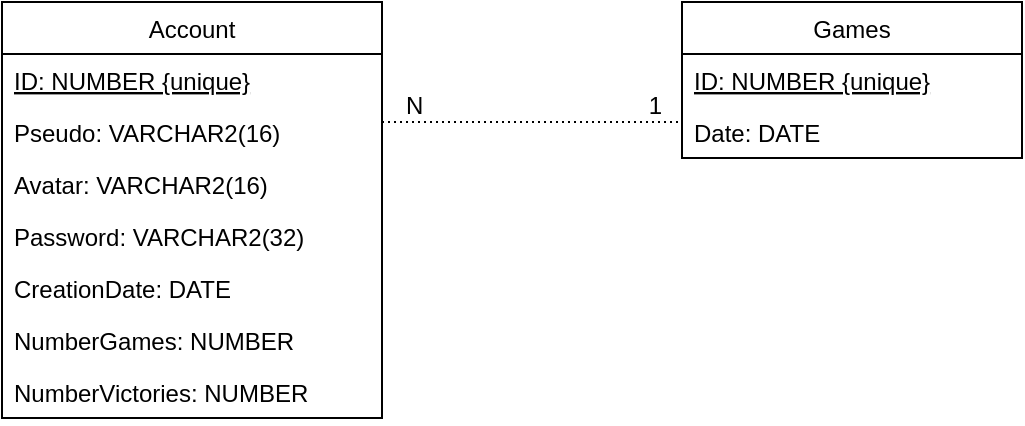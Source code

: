 <mxfile version="16.4.5" type="device"><diagram id="y9CWNul12ru1GSbjPBCQ" name="Page-1"><mxGraphModel dx="1422" dy="767" grid="1" gridSize="10" guides="1" tooltips="1" connect="1" arrows="1" fold="1" page="1" pageScale="1" pageWidth="413" pageHeight="291" math="0" shadow="0"><root><mxCell id="0"/><mxCell id="1" parent="0"/><mxCell id="-s03Ld5nElNMC9B5OQXt-2" value="Account" style="swimlane;fontStyle=0;childLayout=stackLayout;horizontal=1;startSize=26;fillColor=none;horizontalStack=0;resizeParent=1;resizeParentMax=0;resizeLast=0;collapsible=1;marginBottom=0;" parent="1" vertex="1"><mxGeometry x="160" y="200" width="190" height="208" as="geometry"/></mxCell><mxCell id="-s03Ld5nElNMC9B5OQXt-3" value="ID: NUMBER {unique}" style="text;strokeColor=none;fillColor=none;align=left;verticalAlign=top;spacingLeft=4;spacingRight=4;overflow=hidden;rotatable=0;points=[[0,0.5],[1,0.5]];portConstraint=eastwest;fontStyle=4" parent="-s03Ld5nElNMC9B5OQXt-2" vertex="1"><mxGeometry y="26" width="190" height="26" as="geometry"/></mxCell><mxCell id="-s03Ld5nElNMC9B5OQXt-4" value="Pseudo: VARCHAR2(16)" style="text;strokeColor=none;fillColor=none;align=left;verticalAlign=top;spacingLeft=4;spacingRight=4;overflow=hidden;rotatable=0;points=[[0,0.5],[1,0.5]];portConstraint=eastwest;" parent="-s03Ld5nElNMC9B5OQXt-2" vertex="1"><mxGeometry y="52" width="190" height="26" as="geometry"/></mxCell><mxCell id="-s03Ld5nElNMC9B5OQXt-19" value="Avatar: VARCHAR2(16)" style="text;strokeColor=none;fillColor=none;align=left;verticalAlign=top;spacingLeft=4;spacingRight=4;overflow=hidden;rotatable=0;points=[[0,0.5],[1,0.5]];portConstraint=eastwest;" parent="-s03Ld5nElNMC9B5OQXt-2" vertex="1"><mxGeometry y="78" width="190" height="26" as="geometry"/></mxCell><mxCell id="-s03Ld5nElNMC9B5OQXt-7" value="Password: VARCHAR2(32)" style="text;strokeColor=none;fillColor=none;align=left;verticalAlign=top;spacingLeft=4;spacingRight=4;overflow=hidden;rotatable=0;points=[[0,0.5],[1,0.5]];portConstraint=eastwest;" parent="-s03Ld5nElNMC9B5OQXt-2" vertex="1"><mxGeometry y="104" width="190" height="26" as="geometry"/></mxCell><mxCell id="-s03Ld5nElNMC9B5OQXt-8" value="CreationDate: DATE" style="text;strokeColor=none;fillColor=none;align=left;verticalAlign=top;spacingLeft=4;spacingRight=4;overflow=hidden;rotatable=0;points=[[0,0.5],[1,0.5]];portConstraint=eastwest;" parent="-s03Ld5nElNMC9B5OQXt-2" vertex="1"><mxGeometry y="130" width="190" height="26" as="geometry"/></mxCell><mxCell id="-s03Ld5nElNMC9B5OQXt-17" value="NumberGames: NUMBER" style="text;strokeColor=none;fillColor=none;align=left;verticalAlign=top;spacingLeft=4;spacingRight=4;overflow=hidden;rotatable=0;points=[[0,0.5],[1,0.5]];portConstraint=eastwest;" parent="-s03Ld5nElNMC9B5OQXt-2" vertex="1"><mxGeometry y="156" width="190" height="26" as="geometry"/></mxCell><mxCell id="-s03Ld5nElNMC9B5OQXt-18" value="NumberVictories: NUMBER" style="text;strokeColor=none;fillColor=none;align=left;verticalAlign=top;spacingLeft=4;spacingRight=4;overflow=hidden;rotatable=0;points=[[0,0.5],[1,0.5]];portConstraint=eastwest;" parent="-s03Ld5nElNMC9B5OQXt-2" vertex="1"><mxGeometry y="182" width="190" height="26" as="geometry"/></mxCell><mxCell id="-s03Ld5nElNMC9B5OQXt-9" value="Games" style="swimlane;fontStyle=0;childLayout=stackLayout;horizontal=1;startSize=26;fillColor=none;horizontalStack=0;resizeParent=1;resizeParentMax=0;resizeLast=0;collapsible=1;marginBottom=0;" parent="1" vertex="1"><mxGeometry x="500" y="200" width="170" height="78" as="geometry"/></mxCell><mxCell id="-s03Ld5nElNMC9B5OQXt-11" value="ID: NUMBER {unique}" style="text;strokeColor=none;fillColor=none;align=left;verticalAlign=top;spacingLeft=4;spacingRight=4;overflow=hidden;rotatable=0;points=[[0,0.5],[1,0.5]];portConstraint=eastwest;fontStyle=4" parent="-s03Ld5nElNMC9B5OQXt-9" vertex="1"><mxGeometry y="26" width="170" height="26" as="geometry"/></mxCell><mxCell id="-s03Ld5nElNMC9B5OQXt-10" value="Date: DATE" style="text;strokeColor=none;fillColor=none;align=left;verticalAlign=top;spacingLeft=4;spacingRight=4;overflow=hidden;rotatable=0;points=[[0,0.5],[1,0.5]];portConstraint=eastwest;" parent="-s03Ld5nElNMC9B5OQXt-9" vertex="1"><mxGeometry y="52" width="170" height="26" as="geometry"/></mxCell><mxCell id="-s03Ld5nElNMC9B5OQXt-14" value="" style="endArrow=none;html=1;rounded=0;dashed=1;dashPattern=1 2;" parent="1" edge="1"><mxGeometry relative="1" as="geometry"><mxPoint x="350" y="260" as="sourcePoint"/><mxPoint x="500" y="260" as="targetPoint"/><Array as="points"/></mxGeometry></mxCell><mxCell id="-s03Ld5nElNMC9B5OQXt-15" value="N" style="resizable=0;html=1;align=left;verticalAlign=bottom;" parent="-s03Ld5nElNMC9B5OQXt-14" connectable="0" vertex="1"><mxGeometry x="-1" relative="1" as="geometry"><mxPoint x="10" as="offset"/></mxGeometry></mxCell><mxCell id="-s03Ld5nElNMC9B5OQXt-16" value="1" style="resizable=0;html=1;align=right;verticalAlign=bottom;" parent="-s03Ld5nElNMC9B5OQXt-14" connectable="0" vertex="1"><mxGeometry x="1" relative="1" as="geometry"><mxPoint x="-10" as="offset"/></mxGeometry></mxCell></root></mxGraphModel></diagram></mxfile>